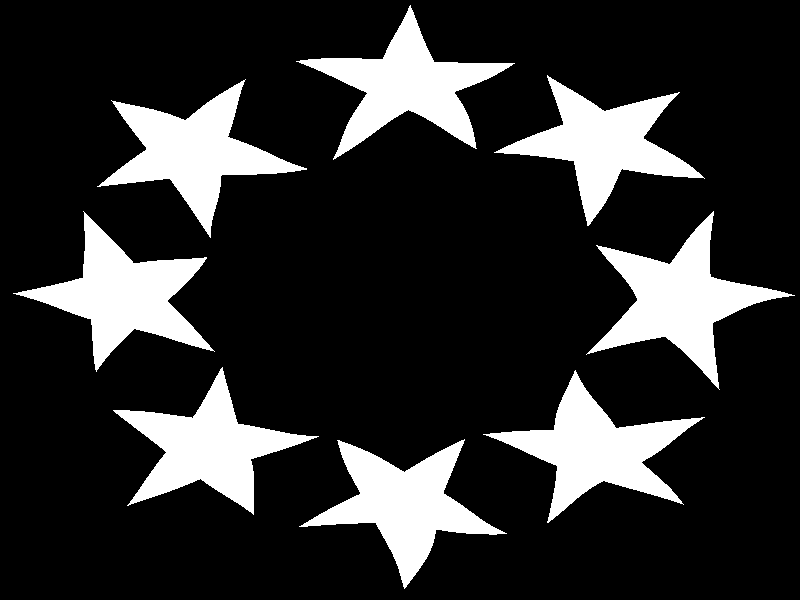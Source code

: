 /*
 * An diminishing wreath of stars for Airstrike game bonuses
 *
 * (w) 2003 by Eero Tamminen
 */

#declare XMAX=1;
#declare XMIN=-XMAX;
#declare YMAX=1;
#declare YMIN=-YMAX;


#declare spike =
cone {
	<0, 1, 0>, 0
	<0, 0, 0>, 0.33
	translate 0.36 * y
}

// 72 degrees -> 5 spikes
#declare spikes = 360/5;

# declare star =
union {
	sphere {
		<0, 0, 0>, 0.5
	}
	#declare turn = 0;
	#while (turn < 360)
	object {
		spike
		rotate z * turn
	}
	#declare turn = turn + spikes;
	#end
}

#declare stars = 360/8;

union {
	#declare turn = 0;
	#while (turn < 360)
	object {
		star
		scale <0.3, 0.3, 0.3> * cos(clock*pi/2)
		translate (1 - 0.9*clock) * y
		rotate z * turn

		// animation
		rotate stars * clock * z
	}
	#declare turn = turn + stars;
	#end

	// scale and center around image
	scale <(XMAX-XMIN)/2*0.7, (YMAX-YMIN)/2*0.7, 1>
	translate <(XMAX+XMIN)/2, (YMAX+YMIN)/2, 0>

	// goes transparent with time
	pigment { rgbf <2, 2, 1, 0.5 * clock> }
}

camera {
	orthographic
	location <(XMAX + XMIN)/2,(YMAX + YMIN)/2,-5>
	look_at  <(XMAX + XMIN)/2,(YMAX + YMIN)/2,0>
	up y*(YMAX - YMIN)
	right x*(XMAX - XMIN)
	normal {
		// wave the view plane
		waves (0.01 + 0.02 * clock)
		phase pi * clock
		frequency 10
	}
}

light_source {
	<-1, 5, -3>*4
	color rgb<1,0.9,0.8>
	area_light
	20*x,20*y,5,5
	adaptive 4
	circular orient
}

light_source {
	<0, 0, -5>
	color rgb <1,1,1>*0.5 
	area_light
	10*x,10*y,5,5
	adaptive 4
	circular orient
}
